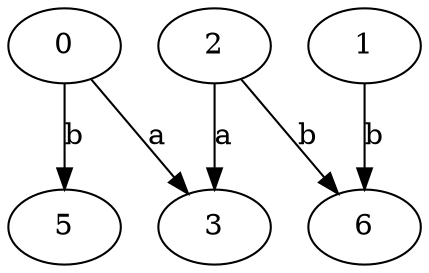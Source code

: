 strict digraph  {
2;
3;
0;
5;
1;
6;
2 -> 3  [label=a];
2 -> 6  [label=b];
0 -> 3  [label=a];
0 -> 5  [label=b];
1 -> 6  [label=b];
}

